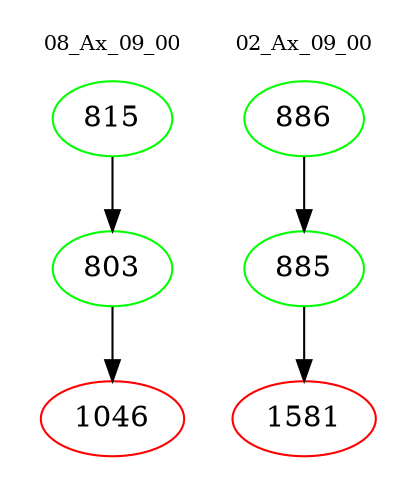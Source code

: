 digraph{
subgraph cluster_0 {
color = white
label = "08_Ax_09_00";
fontsize=10;
T0_815 [label="815", color="green"]
T0_815 -> T0_803 [color="black"]
T0_803 [label="803", color="green"]
T0_803 -> T0_1046 [color="black"]
T0_1046 [label="1046", color="red"]
}
subgraph cluster_1 {
color = white
label = "02_Ax_09_00";
fontsize=10;
T1_886 [label="886", color="green"]
T1_886 -> T1_885 [color="black"]
T1_885 [label="885", color="green"]
T1_885 -> T1_1581 [color="black"]
T1_1581 [label="1581", color="red"]
}
}
